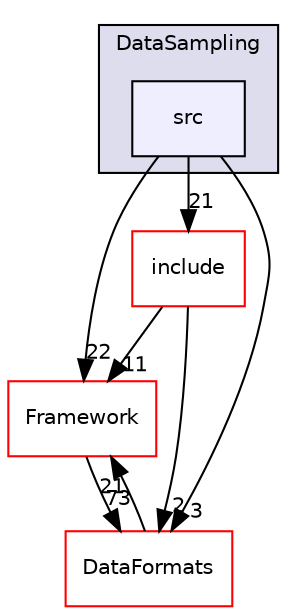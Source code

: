 digraph "/home/travis/build/AliceO2Group/AliceO2/Utilities/DataSampling/src" {
  bgcolor=transparent;
  compound=true
  node [ fontsize="10", fontname="Helvetica"];
  edge [ labelfontsize="10", labelfontname="Helvetica"];
  subgraph clusterdir_9849c3c75ac943e7ae1a697f4161ca4a {
    graph [ bgcolor="#ddddee", pencolor="black", label="DataSampling" fontname="Helvetica", fontsize="10", URL="dir_9849c3c75ac943e7ae1a697f4161ca4a.html"]
  dir_8eb00393dbd7a654c8d4f3d7934f4124 [shape=box, label="src", style="filled", fillcolor="#eeeeff", pencolor="black", URL="dir_8eb00393dbd7a654c8d4f3d7934f4124.html"];
  }
  dir_5e510887885fe9f446c0882245befe5a [shape=box label="include" color="red" URL="dir_5e510887885fe9f446c0882245befe5a.html"];
  dir_bcbb2cf9a3d3d83e5515c82071a07177 [shape=box label="Framework" color="red" URL="dir_bcbb2cf9a3d3d83e5515c82071a07177.html"];
  dir_2171f7ec022c5423887b07c69b2f5b48 [shape=box label="DataFormats" color="red" URL="dir_2171f7ec022c5423887b07c69b2f5b48.html"];
  dir_5e510887885fe9f446c0882245befe5a->dir_bcbb2cf9a3d3d83e5515c82071a07177 [headlabel="11", labeldistance=1.5 headhref="dir_000797_000063.html"];
  dir_5e510887885fe9f446c0882245befe5a->dir_2171f7ec022c5423887b07c69b2f5b48 [headlabel="2", labeldistance=1.5 headhref="dir_000797_000090.html"];
  dir_8eb00393dbd7a654c8d4f3d7934f4124->dir_5e510887885fe9f446c0882245befe5a [headlabel="21", labeldistance=1.5 headhref="dir_000799_000797.html"];
  dir_8eb00393dbd7a654c8d4f3d7934f4124->dir_bcbb2cf9a3d3d83e5515c82071a07177 [headlabel="22", labeldistance=1.5 headhref="dir_000799_000063.html"];
  dir_8eb00393dbd7a654c8d4f3d7934f4124->dir_2171f7ec022c5423887b07c69b2f5b48 [headlabel="3", labeldistance=1.5 headhref="dir_000799_000090.html"];
  dir_bcbb2cf9a3d3d83e5515c82071a07177->dir_2171f7ec022c5423887b07c69b2f5b48 [headlabel="73", labeldistance=1.5 headhref="dir_000063_000090.html"];
  dir_2171f7ec022c5423887b07c69b2f5b48->dir_bcbb2cf9a3d3d83e5515c82071a07177 [headlabel="21", labeldistance=1.5 headhref="dir_000090_000063.html"];
}
